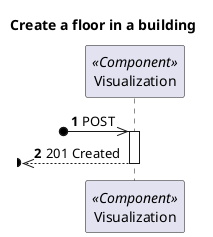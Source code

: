 @startuml
'https://plantuml.com/sequence-diagram

autonumber
skinparam packageStyle rect

title Create a floor in a building

participant "Visualization" as MD <<Component>>

?o->> MD : POST

activate MD
?o<<--MD : 201 Created

deactivate MD


@enduml
